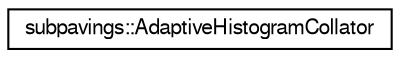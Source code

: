 digraph G
{
  edge [fontname="FreeSans",fontsize="10",labelfontname="FreeSans",labelfontsize="10"];
  node [fontname="FreeSans",fontsize="10",shape=record];
  rankdir="LR";
  Node1 [label="subpavings::AdaptiveHistogramCollator",height=0.2,width=0.4,color="black", fillcolor="white", style="filled",URL="$classsubpavings_1_1AdaptiveHistogramCollator.shtml",tooltip="A wrapper or manager for a CollatorSPSnode."];
}
